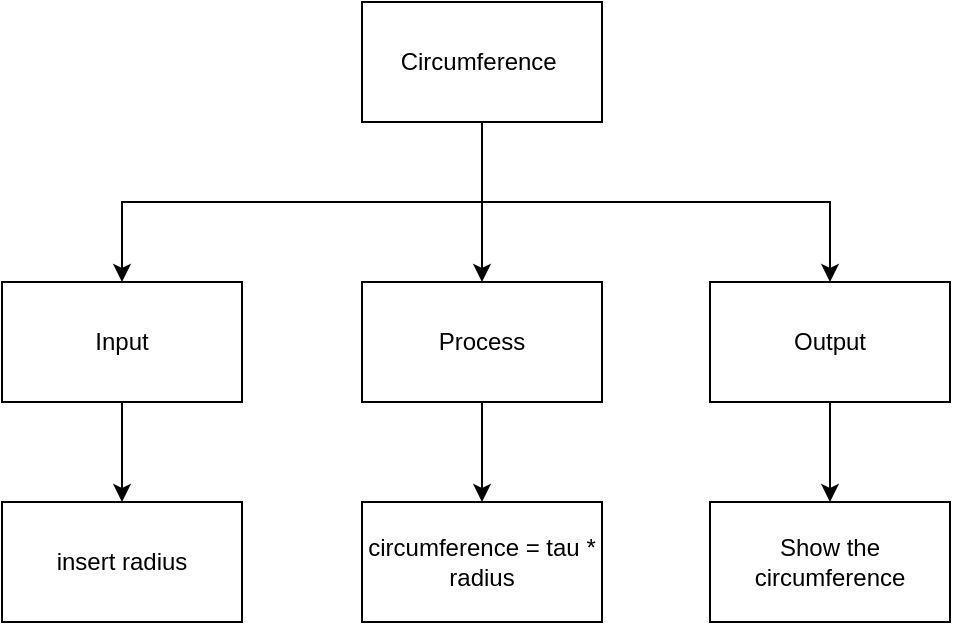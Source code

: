 <mxfile>
    <diagram id="gq9cAm1NHJqDxN6_ehPv" name="Top Down">
        <mxGraphModel dx="594" dy="512" grid="1" gridSize="10" guides="1" tooltips="1" connect="1" arrows="1" fold="1" page="1" pageScale="1" pageWidth="827" pageHeight="1169" math="0" shadow="0">
            <root>
                <mxCell id="0"/>
                <mxCell id="1" parent="0"/>
                <mxCell id="QHToTn-wivE1UDTsdcEX-3" style="edgeStyle=orthogonalEdgeStyle;html=1;" edge="1" parent="1" source="QHToTn-wivE1UDTsdcEX-2">
                    <mxGeometry relative="1" as="geometry">
                        <mxPoint x="300" y="200" as="targetPoint"/>
                        <Array as="points">
                            <mxPoint x="300" y="150"/>
                            <mxPoint x="300" y="150"/>
                        </Array>
                    </mxGeometry>
                </mxCell>
                <mxCell id="QHToTn-wivE1UDTsdcEX-7" style="edgeStyle=orthogonalEdgeStyle;html=1;jumpStyle=none;rounded=0;" edge="1" parent="1" source="QHToTn-wivE1UDTsdcEX-2" target="QHToTn-wivE1UDTsdcEX-5">
                    <mxGeometry relative="1" as="geometry">
                        <Array as="points">
                            <mxPoint x="300" y="160"/>
                            <mxPoint x="120" y="160"/>
                        </Array>
                    </mxGeometry>
                </mxCell>
                <mxCell id="QHToTn-wivE1UDTsdcEX-9" style="edgeStyle=orthogonalEdgeStyle;rounded=0;jumpStyle=none;html=1;" edge="1" parent="1" source="QHToTn-wivE1UDTsdcEX-2" target="QHToTn-wivE1UDTsdcEX-6">
                    <mxGeometry relative="1" as="geometry">
                        <Array as="points">
                            <mxPoint x="300" y="160"/>
                            <mxPoint x="474" y="160"/>
                        </Array>
                    </mxGeometry>
                </mxCell>
                <mxCell id="QHToTn-wivE1UDTsdcEX-2" value="Circumference&amp;nbsp;" style="rounded=0;whiteSpace=wrap;html=1;" vertex="1" parent="1">
                    <mxGeometry x="240" y="60" width="120" height="60" as="geometry"/>
                </mxCell>
                <mxCell id="QHToTn-wivE1UDTsdcEX-13" style="edgeStyle=orthogonalEdgeStyle;rounded=0;jumpStyle=none;html=1;" edge="1" parent="1" source="QHToTn-wivE1UDTsdcEX-4" target="QHToTn-wivE1UDTsdcEX-12">
                    <mxGeometry relative="1" as="geometry"/>
                </mxCell>
                <mxCell id="QHToTn-wivE1UDTsdcEX-4" value="Process" style="rounded=0;whiteSpace=wrap;html=1;" vertex="1" parent="1">
                    <mxGeometry x="240" y="200" width="120" height="60" as="geometry"/>
                </mxCell>
                <mxCell id="QHToTn-wivE1UDTsdcEX-11" style="edgeStyle=orthogonalEdgeStyle;rounded=0;jumpStyle=none;html=1;" edge="1" parent="1" source="QHToTn-wivE1UDTsdcEX-5" target="QHToTn-wivE1UDTsdcEX-10">
                    <mxGeometry relative="1" as="geometry"/>
                </mxCell>
                <mxCell id="QHToTn-wivE1UDTsdcEX-5" value="Input" style="rounded=0;whiteSpace=wrap;html=1;" vertex="1" parent="1">
                    <mxGeometry x="60" y="200" width="120" height="60" as="geometry"/>
                </mxCell>
                <mxCell id="QHToTn-wivE1UDTsdcEX-15" style="edgeStyle=orthogonalEdgeStyle;rounded=0;jumpStyle=none;html=1;" edge="1" parent="1" source="QHToTn-wivE1UDTsdcEX-6" target="QHToTn-wivE1UDTsdcEX-14">
                    <mxGeometry relative="1" as="geometry"/>
                </mxCell>
                <mxCell id="QHToTn-wivE1UDTsdcEX-6" value="Output" style="rounded=0;whiteSpace=wrap;html=1;" vertex="1" parent="1">
                    <mxGeometry x="414" y="200" width="120" height="60" as="geometry"/>
                </mxCell>
                <mxCell id="QHToTn-wivE1UDTsdcEX-10" value="insert radius" style="rounded=0;whiteSpace=wrap;html=1;" vertex="1" parent="1">
                    <mxGeometry x="60" y="310" width="120" height="60" as="geometry"/>
                </mxCell>
                <mxCell id="QHToTn-wivE1UDTsdcEX-12" value="circumference = tau * radius" style="rounded=0;whiteSpace=wrap;html=1;" vertex="1" parent="1">
                    <mxGeometry x="240" y="310" width="120" height="60" as="geometry"/>
                </mxCell>
                <mxCell id="QHToTn-wivE1UDTsdcEX-14" value="Show the circumference" style="rounded=0;whiteSpace=wrap;html=1;" vertex="1" parent="1">
                    <mxGeometry x="414" y="310" width="120" height="60" as="geometry"/>
                </mxCell>
            </root>
        </mxGraphModel>
    </diagram>
    <diagram id="1uhA6Sc41QZmDB1-XDuW" name="Flowchart">
        <mxGraphModel dx="594" dy="512" grid="1" gridSize="10" guides="1" tooltips="1" connect="1" arrows="1" fold="1" page="1" pageScale="1" pageWidth="827" pageHeight="1169" math="0" shadow="0">
            <root>
                <mxCell id="JmYM2q2YWZ0Guc1FSIsb-0"/>
                <mxCell id="JmYM2q2YWZ0Guc1FSIsb-1" parent="JmYM2q2YWZ0Guc1FSIsb-0"/>
                <mxCell id="qzDgmLbrVYUXGZfuIB1u-2" style="edgeStyle=orthogonalEdgeStyle;rounded=0;jumpStyle=none;html=1;" edge="1" parent="JmYM2q2YWZ0Guc1FSIsb-1" source="qzDgmLbrVYUXGZfuIB1u-0">
                    <mxGeometry relative="1" as="geometry">
                        <mxPoint x="275" y="230" as="targetPoint"/>
                    </mxGeometry>
                </mxCell>
                <mxCell id="qzDgmLbrVYUXGZfuIB1u-0" value="Start" style="strokeWidth=2;html=1;shape=mxgraph.flowchart.terminator;whiteSpace=wrap;" vertex="1" parent="JmYM2q2YWZ0Guc1FSIsb-1">
                    <mxGeometry x="210" y="110" width="130" height="60" as="geometry"/>
                </mxCell>
                <mxCell id="qzDgmLbrVYUXGZfuIB1u-3" value="insert radius" style="shape=parallelogram;html=1;strokeWidth=2;perimeter=parallelogramPerimeter;whiteSpace=wrap;rounded=1;arcSize=12;size=0.23;" vertex="1" parent="JmYM2q2YWZ0Guc1FSIsb-1">
                    <mxGeometry x="200" y="230" width="150" height="60" as="geometry"/>
                </mxCell>
            </root>
        </mxGraphModel>
    </diagram>
</mxfile>